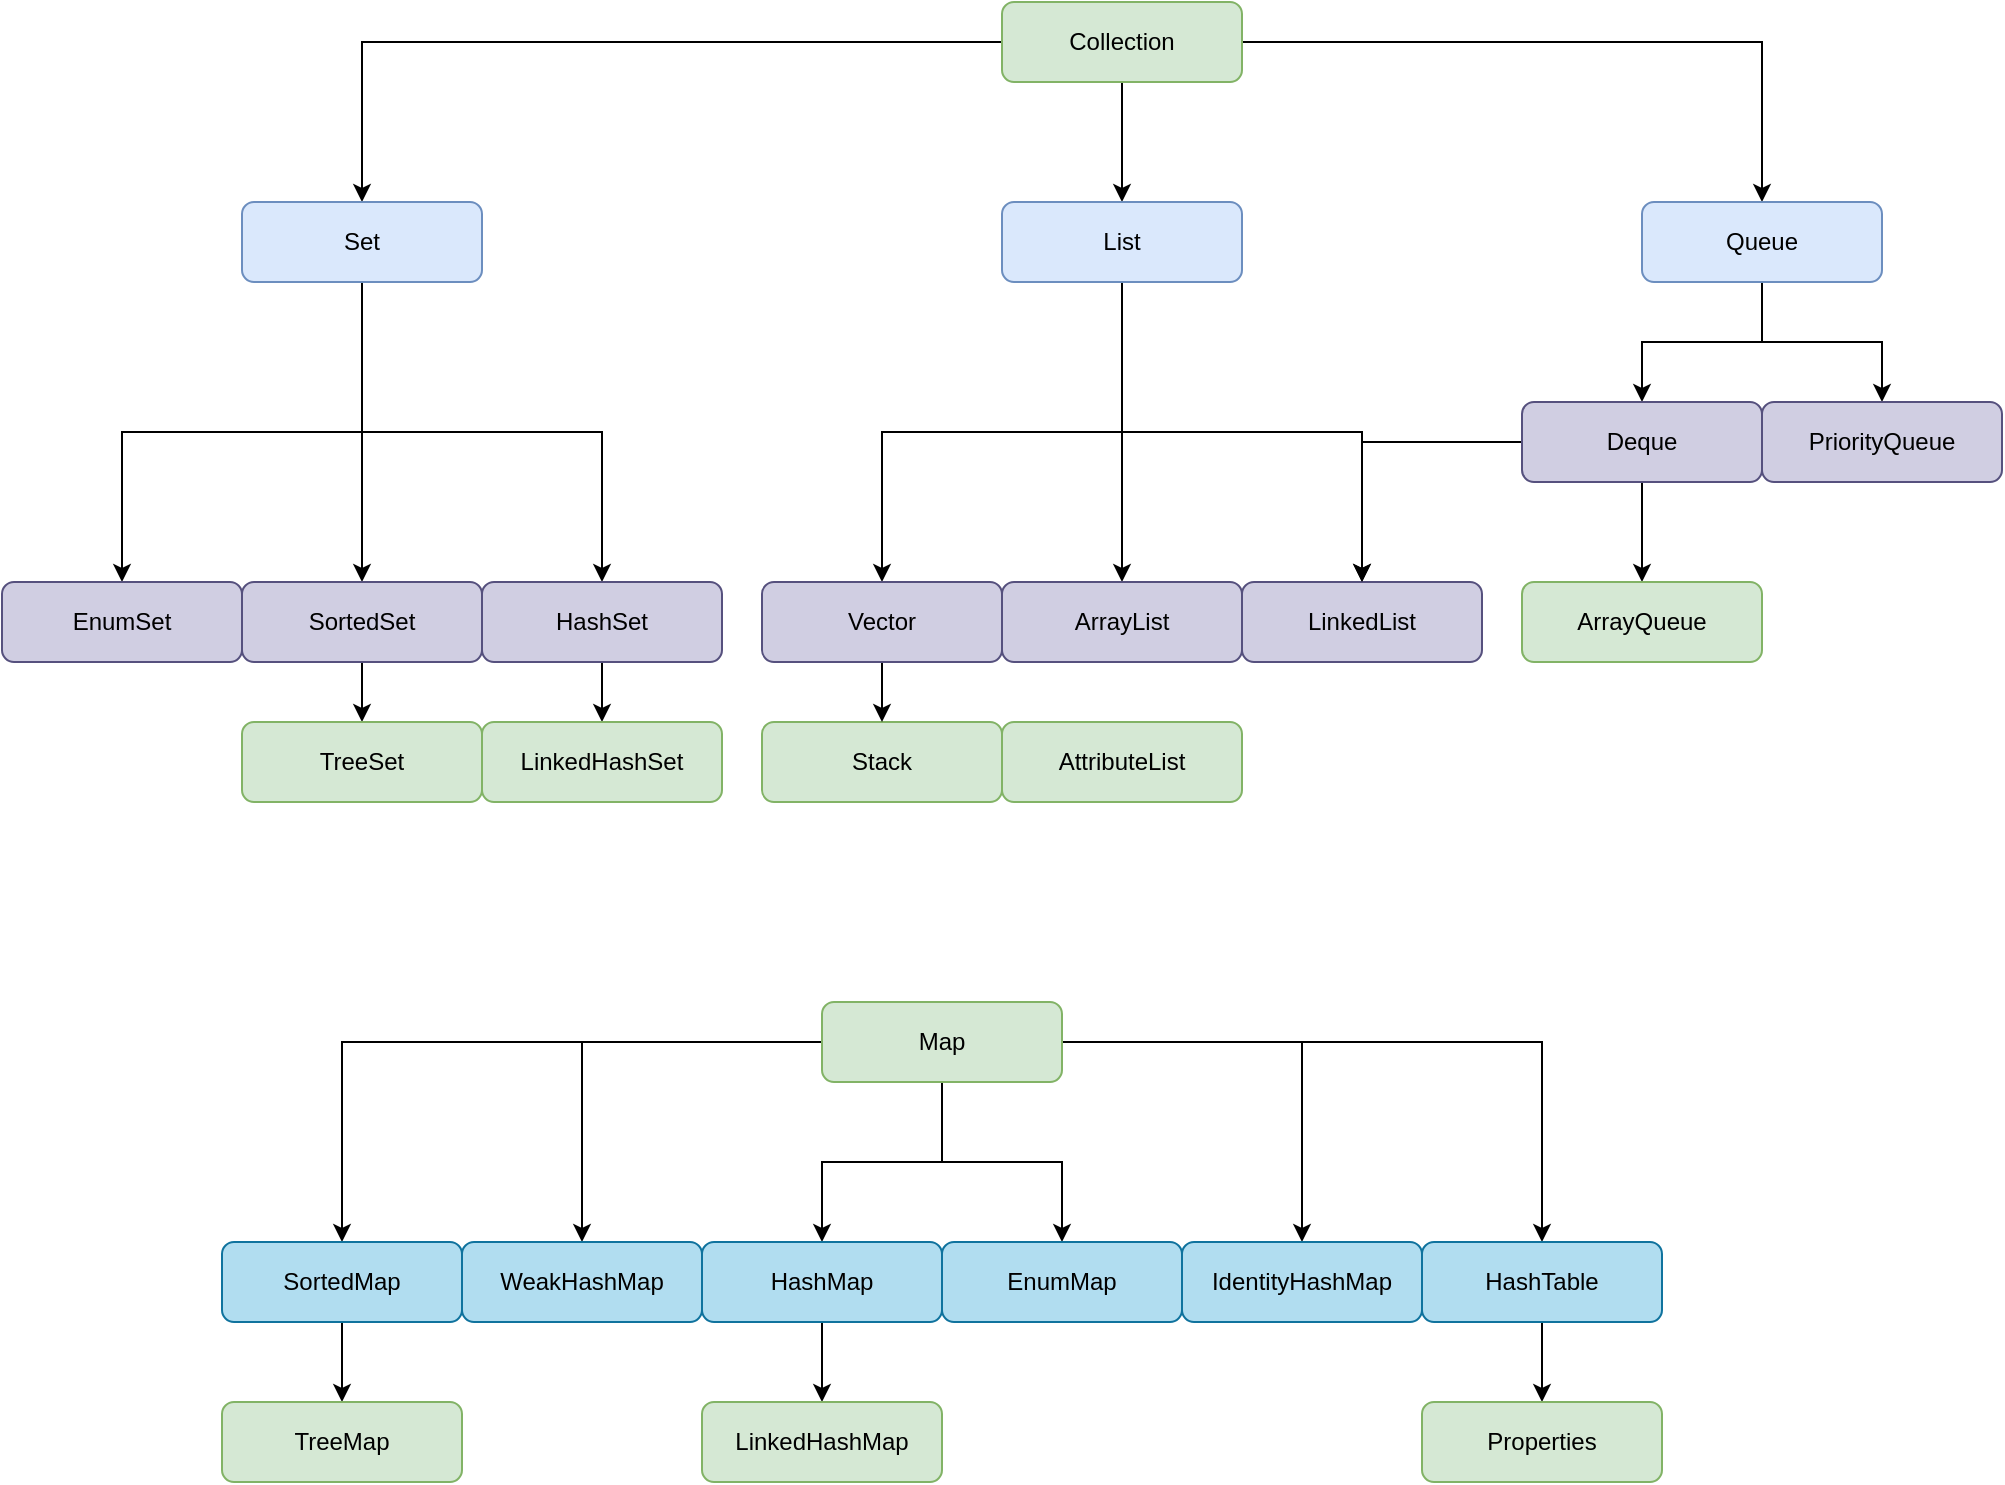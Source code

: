 <mxfile version="14.5.7" type="github">
  <diagram id="jDCZgyN6leXXFGcoawIs" name="第 1 页">
    <mxGraphModel dx="4413" dy="729" grid="1" gridSize="10" guides="1" tooltips="1" connect="1" arrows="1" fold="1" page="1" pageScale="1" pageWidth="3300" pageHeight="2339" math="0" shadow="0">
      <root>
        <mxCell id="0" />
        <mxCell id="1" parent="0" />
        <mxCell id="v8LMfuYNd-TfQxV9FASh-9" value="" style="edgeStyle=orthogonalEdgeStyle;rounded=0;orthogonalLoop=1;jettySize=auto;html=1;" edge="1" parent="1" source="v8LMfuYNd-TfQxV9FASh-2" target="v8LMfuYNd-TfQxV9FASh-7">
          <mxGeometry relative="1" as="geometry" />
        </mxCell>
        <mxCell id="v8LMfuYNd-TfQxV9FASh-12" style="edgeStyle=orthogonalEdgeStyle;rounded=0;orthogonalLoop=1;jettySize=auto;html=1;" edge="1" parent="1" source="v8LMfuYNd-TfQxV9FASh-2" target="v8LMfuYNd-TfQxV9FASh-8">
          <mxGeometry relative="1" as="geometry" />
        </mxCell>
        <mxCell id="v8LMfuYNd-TfQxV9FASh-13" style="edgeStyle=orthogonalEdgeStyle;rounded=0;orthogonalLoop=1;jettySize=auto;html=1;" edge="1" parent="1" source="v8LMfuYNd-TfQxV9FASh-2" target="v8LMfuYNd-TfQxV9FASh-6">
          <mxGeometry relative="1" as="geometry" />
        </mxCell>
        <mxCell id="v8LMfuYNd-TfQxV9FASh-2" value="Collection" style="rounded=1;whiteSpace=wrap;html=1;fillColor=#d5e8d4;strokeColor=#82b366;" vertex="1" parent="1">
          <mxGeometry x="320" y="50" width="120" height="40" as="geometry" />
        </mxCell>
        <mxCell id="v8LMfuYNd-TfQxV9FASh-19" style="edgeStyle=orthogonalEdgeStyle;rounded=0;orthogonalLoop=1;jettySize=auto;html=1;" edge="1" parent="1" source="v8LMfuYNd-TfQxV9FASh-6" target="v8LMfuYNd-TfQxV9FASh-14">
          <mxGeometry relative="1" as="geometry" />
        </mxCell>
        <mxCell id="v8LMfuYNd-TfQxV9FASh-20" style="edgeStyle=orthogonalEdgeStyle;rounded=0;orthogonalLoop=1;jettySize=auto;html=1;entryX=0.5;entryY=0;entryDx=0;entryDy=0;" edge="1" parent="1" source="v8LMfuYNd-TfQxV9FASh-6" target="v8LMfuYNd-TfQxV9FASh-18">
          <mxGeometry relative="1" as="geometry" />
        </mxCell>
        <mxCell id="v8LMfuYNd-TfQxV9FASh-27" style="edgeStyle=orthogonalEdgeStyle;rounded=0;orthogonalLoop=1;jettySize=auto;html=1;entryX=0.5;entryY=0;entryDx=0;entryDy=0;" edge="1" parent="1" source="v8LMfuYNd-TfQxV9FASh-6" target="v8LMfuYNd-TfQxV9FASh-25">
          <mxGeometry relative="1" as="geometry">
            <mxPoint x="-120" y="340" as="targetPoint" />
          </mxGeometry>
        </mxCell>
        <mxCell id="v8LMfuYNd-TfQxV9FASh-6" value="Set" style="rounded=1;whiteSpace=wrap;html=1;fillColor=#dae8fc;strokeColor=#6c8ebf;" vertex="1" parent="1">
          <mxGeometry x="-60" y="150" width="120" height="40" as="geometry" />
        </mxCell>
        <mxCell id="v8LMfuYNd-TfQxV9FASh-29" style="edgeStyle=orthogonalEdgeStyle;rounded=0;orthogonalLoop=1;jettySize=auto;html=1;entryX=0.5;entryY=0;entryDx=0;entryDy=0;" edge="1" parent="1" source="v8LMfuYNd-TfQxV9FASh-7" target="v8LMfuYNd-TfQxV9FASh-28">
          <mxGeometry relative="1" as="geometry" />
        </mxCell>
        <mxCell id="v8LMfuYNd-TfQxV9FASh-30" style="edgeStyle=orthogonalEdgeStyle;rounded=0;orthogonalLoop=1;jettySize=auto;html=1;" edge="1" parent="1" source="v8LMfuYNd-TfQxV9FASh-7" target="v8LMfuYNd-TfQxV9FASh-15">
          <mxGeometry relative="1" as="geometry" />
        </mxCell>
        <mxCell id="v8LMfuYNd-TfQxV9FASh-31" style="edgeStyle=orthogonalEdgeStyle;rounded=0;orthogonalLoop=1;jettySize=auto;html=1;" edge="1" parent="1" source="v8LMfuYNd-TfQxV9FASh-7" target="v8LMfuYNd-TfQxV9FASh-16">
          <mxGeometry relative="1" as="geometry" />
        </mxCell>
        <mxCell id="v8LMfuYNd-TfQxV9FASh-7" value="List" style="rounded=1;whiteSpace=wrap;html=1;fillColor=#dae8fc;strokeColor=#6c8ebf;" vertex="1" parent="1">
          <mxGeometry x="320" y="150" width="120" height="40" as="geometry" />
        </mxCell>
        <mxCell id="v8LMfuYNd-TfQxV9FASh-36" style="edgeStyle=orthogonalEdgeStyle;rounded=0;orthogonalLoop=1;jettySize=auto;html=1;" edge="1" parent="1" source="v8LMfuYNd-TfQxV9FASh-8" target="v8LMfuYNd-TfQxV9FASh-34">
          <mxGeometry relative="1" as="geometry" />
        </mxCell>
        <mxCell id="v8LMfuYNd-TfQxV9FASh-37" style="edgeStyle=orthogonalEdgeStyle;rounded=0;orthogonalLoop=1;jettySize=auto;html=1;" edge="1" parent="1" source="v8LMfuYNd-TfQxV9FASh-8" target="v8LMfuYNd-TfQxV9FASh-35">
          <mxGeometry relative="1" as="geometry" />
        </mxCell>
        <mxCell id="v8LMfuYNd-TfQxV9FASh-8" value="Queue" style="rounded=1;whiteSpace=wrap;html=1;fillColor=#dae8fc;strokeColor=#6c8ebf;" vertex="1" parent="1">
          <mxGeometry x="640" y="150" width="120" height="40" as="geometry" />
        </mxCell>
        <mxCell id="v8LMfuYNd-TfQxV9FASh-24" value="" style="edgeStyle=orthogonalEdgeStyle;rounded=0;orthogonalLoop=1;jettySize=auto;html=1;" edge="1" parent="1" source="v8LMfuYNd-TfQxV9FASh-14" target="v8LMfuYNd-TfQxV9FASh-23">
          <mxGeometry relative="1" as="geometry" />
        </mxCell>
        <mxCell id="v8LMfuYNd-TfQxV9FASh-14" value="HashSet" style="rounded=1;whiteSpace=wrap;html=1;fillColor=#d0cee2;strokeColor=#56517e;" vertex="1" parent="1">
          <mxGeometry x="60" y="340" width="120" height="40" as="geometry" />
        </mxCell>
        <mxCell id="v8LMfuYNd-TfQxV9FASh-15" value="ArrayList" style="rounded=1;whiteSpace=wrap;html=1;fillColor=#d0cee2;strokeColor=#56517e;" vertex="1" parent="1">
          <mxGeometry x="320" y="340" width="120" height="40" as="geometry" />
        </mxCell>
        <mxCell id="v8LMfuYNd-TfQxV9FASh-16" value="LinkedList" style="rounded=1;whiteSpace=wrap;html=1;fillColor=#d0cee2;strokeColor=#56517e;" vertex="1" parent="1">
          <mxGeometry x="440" y="340" width="120" height="40" as="geometry" />
        </mxCell>
        <mxCell id="v8LMfuYNd-TfQxV9FASh-17" value="Stack" style="rounded=1;whiteSpace=wrap;html=1;fillColor=#d5e8d4;strokeColor=#82b366;" vertex="1" parent="1">
          <mxGeometry x="200" y="410" width="120" height="40" as="geometry" />
        </mxCell>
        <mxCell id="v8LMfuYNd-TfQxV9FASh-22" value="" style="edgeStyle=orthogonalEdgeStyle;rounded=0;orthogonalLoop=1;jettySize=auto;html=1;" edge="1" parent="1" source="v8LMfuYNd-TfQxV9FASh-18" target="v8LMfuYNd-TfQxV9FASh-21">
          <mxGeometry relative="1" as="geometry" />
        </mxCell>
        <mxCell id="v8LMfuYNd-TfQxV9FASh-18" value="SortedSet" style="rounded=1;whiteSpace=wrap;html=1;fillColor=#d0cee2;strokeColor=#56517e;" vertex="1" parent="1">
          <mxGeometry x="-60" y="340" width="120" height="40" as="geometry" />
        </mxCell>
        <mxCell id="v8LMfuYNd-TfQxV9FASh-21" value="TreeSet" style="rounded=1;whiteSpace=wrap;html=1;fillColor=#d5e8d4;strokeColor=#82b366;" vertex="1" parent="1">
          <mxGeometry x="-60" y="410" width="120" height="40" as="geometry" />
        </mxCell>
        <mxCell id="v8LMfuYNd-TfQxV9FASh-23" value="LinkedHashSet" style="rounded=1;whiteSpace=wrap;html=1;fillColor=#d5e8d4;strokeColor=#82b366;" vertex="1" parent="1">
          <mxGeometry x="60" y="410" width="120" height="40" as="geometry" />
        </mxCell>
        <mxCell id="v8LMfuYNd-TfQxV9FASh-25" value="EnumSet" style="rounded=1;whiteSpace=wrap;html=1;fillColor=#d0cee2;strokeColor=#56517e;" vertex="1" parent="1">
          <mxGeometry x="-180" y="340" width="120" height="40" as="geometry" />
        </mxCell>
        <mxCell id="v8LMfuYNd-TfQxV9FASh-32" value="" style="edgeStyle=orthogonalEdgeStyle;rounded=0;orthogonalLoop=1;jettySize=auto;html=1;" edge="1" parent="1" source="v8LMfuYNd-TfQxV9FASh-28" target="v8LMfuYNd-TfQxV9FASh-17">
          <mxGeometry relative="1" as="geometry" />
        </mxCell>
        <mxCell id="v8LMfuYNd-TfQxV9FASh-28" value="Vector" style="rounded=1;whiteSpace=wrap;html=1;fillColor=#d0cee2;strokeColor=#56517e;" vertex="1" parent="1">
          <mxGeometry x="200" y="340" width="120" height="40" as="geometry" />
        </mxCell>
        <mxCell id="v8LMfuYNd-TfQxV9FASh-33" value="AttributeList" style="rounded=1;whiteSpace=wrap;html=1;fillColor=#d5e8d4;strokeColor=#82b366;" vertex="1" parent="1">
          <mxGeometry x="320" y="410" width="120" height="40" as="geometry" />
        </mxCell>
        <mxCell id="v8LMfuYNd-TfQxV9FASh-34" value="PriorityQueue" style="rounded=1;whiteSpace=wrap;html=1;fillColor=#d0cee2;strokeColor=#56517e;" vertex="1" parent="1">
          <mxGeometry x="700" y="250" width="120" height="40" as="geometry" />
        </mxCell>
        <mxCell id="v8LMfuYNd-TfQxV9FASh-42" style="edgeStyle=orthogonalEdgeStyle;rounded=0;orthogonalLoop=1;jettySize=auto;html=1;entryX=0.5;entryY=0;entryDx=0;entryDy=0;" edge="1" parent="1" source="v8LMfuYNd-TfQxV9FASh-35" target="v8LMfuYNd-TfQxV9FASh-16">
          <mxGeometry relative="1" as="geometry" />
        </mxCell>
        <mxCell id="v8LMfuYNd-TfQxV9FASh-44" value="" style="edgeStyle=orthogonalEdgeStyle;rounded=0;orthogonalLoop=1;jettySize=auto;html=1;" edge="1" parent="1" source="v8LMfuYNd-TfQxV9FASh-35" target="v8LMfuYNd-TfQxV9FASh-43">
          <mxGeometry relative="1" as="geometry" />
        </mxCell>
        <mxCell id="v8LMfuYNd-TfQxV9FASh-35" value="Deque" style="rounded=1;whiteSpace=wrap;html=1;fillColor=#d0cee2;strokeColor=#56517e;" vertex="1" parent="1">
          <mxGeometry x="580" y="250" width="120" height="40" as="geometry" />
        </mxCell>
        <mxCell id="v8LMfuYNd-TfQxV9FASh-43" value="ArrayQueue" style="rounded=1;whiteSpace=wrap;html=1;fillColor=#d5e8d4;strokeColor=#82b366;" vertex="1" parent="1">
          <mxGeometry x="580" y="340" width="120" height="40" as="geometry" />
        </mxCell>
        <mxCell id="v8LMfuYNd-TfQxV9FASh-57" style="edgeStyle=orthogonalEdgeStyle;rounded=0;orthogonalLoop=1;jettySize=auto;html=1;entryX=0.5;entryY=0;entryDx=0;entryDy=0;" edge="1" parent="1" source="v8LMfuYNd-TfQxV9FASh-46" target="v8LMfuYNd-TfQxV9FASh-54">
          <mxGeometry relative="1" as="geometry" />
        </mxCell>
        <mxCell id="v8LMfuYNd-TfQxV9FASh-60" style="edgeStyle=orthogonalEdgeStyle;rounded=0;orthogonalLoop=1;jettySize=auto;html=1;" edge="1" parent="1" source="v8LMfuYNd-TfQxV9FASh-46" target="v8LMfuYNd-TfQxV9FASh-50">
          <mxGeometry relative="1" as="geometry" />
        </mxCell>
        <mxCell id="v8LMfuYNd-TfQxV9FASh-61" style="edgeStyle=orthogonalEdgeStyle;rounded=0;orthogonalLoop=1;jettySize=auto;html=1;entryX=0.5;entryY=0;entryDx=0;entryDy=0;" edge="1" parent="1" source="v8LMfuYNd-TfQxV9FASh-46" target="v8LMfuYNd-TfQxV9FASh-47">
          <mxGeometry relative="1" as="geometry" />
        </mxCell>
        <mxCell id="v8LMfuYNd-TfQxV9FASh-62" style="edgeStyle=orthogonalEdgeStyle;rounded=0;orthogonalLoop=1;jettySize=auto;html=1;" edge="1" parent="1" source="v8LMfuYNd-TfQxV9FASh-46" target="v8LMfuYNd-TfQxV9FASh-51">
          <mxGeometry relative="1" as="geometry" />
        </mxCell>
        <mxCell id="v8LMfuYNd-TfQxV9FASh-63" style="edgeStyle=orthogonalEdgeStyle;rounded=0;orthogonalLoop=1;jettySize=auto;html=1;" edge="1" parent="1" source="v8LMfuYNd-TfQxV9FASh-46" target="v8LMfuYNd-TfQxV9FASh-52">
          <mxGeometry relative="1" as="geometry" />
        </mxCell>
        <mxCell id="v8LMfuYNd-TfQxV9FASh-64" style="edgeStyle=orthogonalEdgeStyle;rounded=0;orthogonalLoop=1;jettySize=auto;html=1;" edge="1" parent="1" source="v8LMfuYNd-TfQxV9FASh-46" target="v8LMfuYNd-TfQxV9FASh-53">
          <mxGeometry relative="1" as="geometry" />
        </mxCell>
        <mxCell id="v8LMfuYNd-TfQxV9FASh-46" value="Map" style="rounded=1;whiteSpace=wrap;html=1;fillColor=#d5e8d4;strokeColor=#82b366;" vertex="1" parent="1">
          <mxGeometry x="230" y="550" width="120" height="40" as="geometry" />
        </mxCell>
        <mxCell id="v8LMfuYNd-TfQxV9FASh-49" value="" style="edgeStyle=orthogonalEdgeStyle;rounded=0;orthogonalLoop=1;jettySize=auto;html=1;" edge="1" parent="1" source="v8LMfuYNd-TfQxV9FASh-47" target="v8LMfuYNd-TfQxV9FASh-48">
          <mxGeometry relative="1" as="geometry" />
        </mxCell>
        <mxCell id="v8LMfuYNd-TfQxV9FASh-47" value="SortedMap" style="rounded=1;whiteSpace=wrap;html=1;fillColor=#b1ddf0;strokeColor=#10739e;" vertex="1" parent="1">
          <mxGeometry x="-70" y="670" width="120" height="40" as="geometry" />
        </mxCell>
        <mxCell id="v8LMfuYNd-TfQxV9FASh-48" value="TreeMap" style="rounded=1;whiteSpace=wrap;html=1;fillColor=#d5e8d4;strokeColor=#82b366;" vertex="1" parent="1">
          <mxGeometry x="-70" y="750" width="120" height="40" as="geometry" />
        </mxCell>
        <mxCell id="v8LMfuYNd-TfQxV9FASh-50" value="WeakHashMap" style="rounded=1;whiteSpace=wrap;html=1;fillColor=#b1ddf0;strokeColor=#10739e;" vertex="1" parent="1">
          <mxGeometry x="50" y="670" width="120" height="40" as="geometry" />
        </mxCell>
        <mxCell id="v8LMfuYNd-TfQxV9FASh-51" value="EnumMap" style="rounded=1;whiteSpace=wrap;html=1;fillColor=#b1ddf0;strokeColor=#10739e;" vertex="1" parent="1">
          <mxGeometry x="290" y="670" width="120" height="40" as="geometry" />
        </mxCell>
        <mxCell id="v8LMfuYNd-TfQxV9FASh-52" value="IdentityHashMap" style="rounded=1;whiteSpace=wrap;html=1;fillColor=#b1ddf0;strokeColor=#10739e;" vertex="1" parent="1">
          <mxGeometry x="410" y="670" width="120" height="40" as="geometry" />
        </mxCell>
        <mxCell id="v8LMfuYNd-TfQxV9FASh-59" value="" style="edgeStyle=orthogonalEdgeStyle;rounded=0;orthogonalLoop=1;jettySize=auto;html=1;" edge="1" parent="1" source="v8LMfuYNd-TfQxV9FASh-53" target="v8LMfuYNd-TfQxV9FASh-58">
          <mxGeometry relative="1" as="geometry" />
        </mxCell>
        <mxCell id="v8LMfuYNd-TfQxV9FASh-53" value="HashTable" style="rounded=1;whiteSpace=wrap;html=1;fillColor=#b1ddf0;strokeColor=#10739e;" vertex="1" parent="1">
          <mxGeometry x="530" y="670" width="120" height="40" as="geometry" />
        </mxCell>
        <mxCell id="v8LMfuYNd-TfQxV9FASh-56" value="" style="edgeStyle=orthogonalEdgeStyle;rounded=0;orthogonalLoop=1;jettySize=auto;html=1;" edge="1" parent="1" source="v8LMfuYNd-TfQxV9FASh-54" target="v8LMfuYNd-TfQxV9FASh-55">
          <mxGeometry relative="1" as="geometry" />
        </mxCell>
        <mxCell id="v8LMfuYNd-TfQxV9FASh-54" value="HashMap" style="rounded=1;whiteSpace=wrap;html=1;fillColor=#b1ddf0;strokeColor=#10739e;" vertex="1" parent="1">
          <mxGeometry x="170" y="670" width="120" height="40" as="geometry" />
        </mxCell>
        <mxCell id="v8LMfuYNd-TfQxV9FASh-55" value="LinkedHashMap" style="rounded=1;whiteSpace=wrap;html=1;fillColor=#d5e8d4;strokeColor=#82b366;" vertex="1" parent="1">
          <mxGeometry x="170" y="750" width="120" height="40" as="geometry" />
        </mxCell>
        <mxCell id="v8LMfuYNd-TfQxV9FASh-58" value="Properties" style="rounded=1;whiteSpace=wrap;html=1;fillColor=#d5e8d4;strokeColor=#82b366;" vertex="1" parent="1">
          <mxGeometry x="530" y="750" width="120" height="40" as="geometry" />
        </mxCell>
      </root>
    </mxGraphModel>
  </diagram>
</mxfile>
